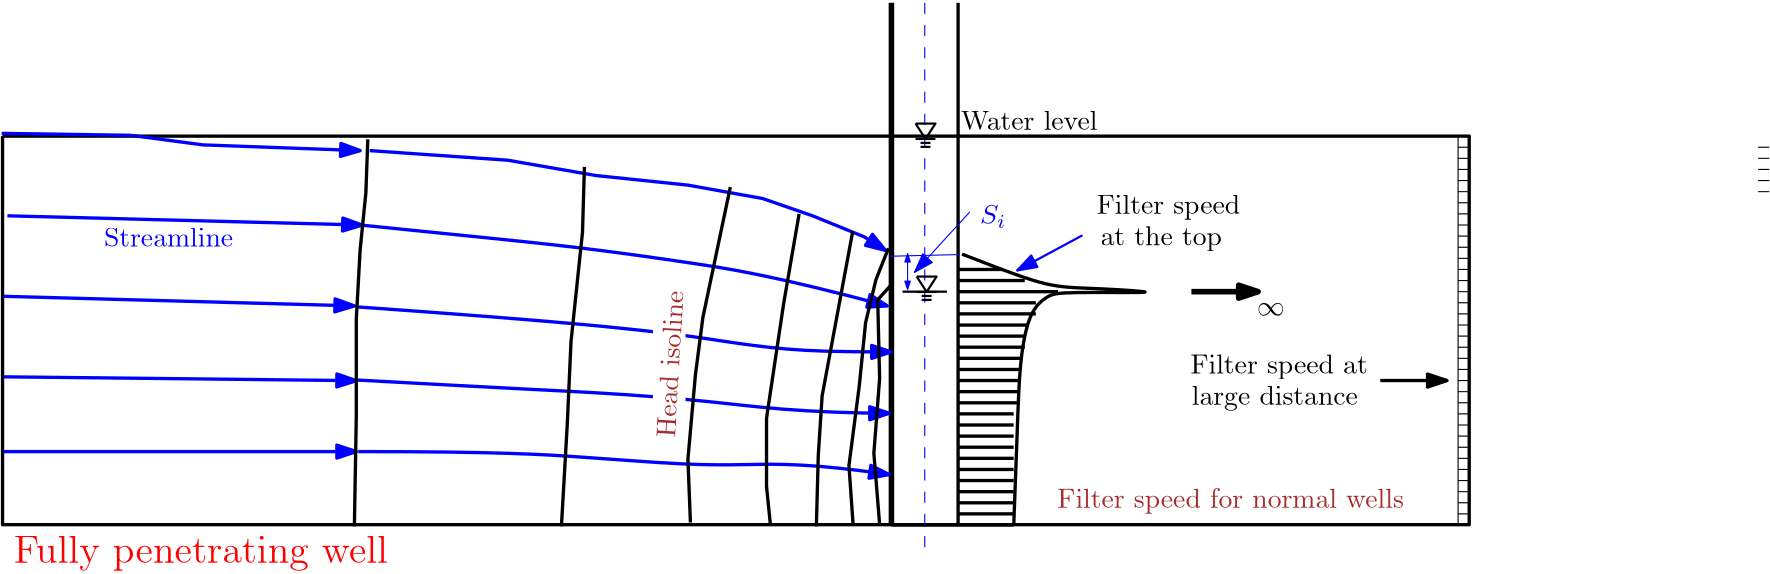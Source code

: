 <?xml version="1.0"?>
<!DOCTYPE ipe SYSTEM "ipe.dtd">
<ipe version="70206" creator="Ipe 7.2.9">
<info created="D:20201211170144" modified="D:20201217163645"/>
<ipestyle name="basic">
<symbol name="arrow/arc(spx)">
<path stroke="sym-stroke" fill="sym-stroke" pen="sym-pen">
0 0 m
-1 0.333 l
-1 -0.333 l
h
</path>
</symbol>
<symbol name="arrow/farc(spx)">
<path stroke="sym-stroke" fill="white" pen="sym-pen">
0 0 m
-1 0.333 l
-1 -0.333 l
h
</path>
</symbol>
<symbol name="arrow/ptarc(spx)">
<path stroke="sym-stroke" fill="sym-stroke" pen="sym-pen">
0 0 m
-1 0.333 l
-0.8 0 l
-1 -0.333 l
h
</path>
</symbol>
<symbol name="arrow/fptarc(spx)">
<path stroke="sym-stroke" fill="white" pen="sym-pen">
0 0 m
-1 0.333 l
-0.8 0 l
-1 -0.333 l
h
</path>
</symbol>
<symbol name="mark/circle(sx)" transformations="translations">
<path fill="sym-stroke">
0.6 0 0 0.6 0 0 e
0.4 0 0 0.4 0 0 e
</path>
</symbol>
<symbol name="mark/disk(sx)" transformations="translations">
<path fill="sym-stroke">
0.6 0 0 0.6 0 0 e
</path>
</symbol>
<symbol name="mark/fdisk(sfx)" transformations="translations">
<group>
<path fill="sym-fill">
0.5 0 0 0.5 0 0 e
</path>
<path fill="sym-stroke" fillrule="eofill">
0.6 0 0 0.6 0 0 e
0.4 0 0 0.4 0 0 e
</path>
</group>
</symbol>
<symbol name="mark/box(sx)" transformations="translations">
<path fill="sym-stroke" fillrule="eofill">
-0.6 -0.6 m
0.6 -0.6 l
0.6 0.6 l
-0.6 0.6 l
h
-0.4 -0.4 m
0.4 -0.4 l
0.4 0.4 l
-0.4 0.4 l
h
</path>
</symbol>
<symbol name="mark/square(sx)" transformations="translations">
<path fill="sym-stroke">
-0.6 -0.6 m
0.6 -0.6 l
0.6 0.6 l
-0.6 0.6 l
h
</path>
</symbol>
<symbol name="mark/fsquare(sfx)" transformations="translations">
<group>
<path fill="sym-fill">
-0.5 -0.5 m
0.5 -0.5 l
0.5 0.5 l
-0.5 0.5 l
h
</path>
<path fill="sym-stroke" fillrule="eofill">
-0.6 -0.6 m
0.6 -0.6 l
0.6 0.6 l
-0.6 0.6 l
h
-0.4 -0.4 m
0.4 -0.4 l
0.4 0.4 l
-0.4 0.4 l
h
</path>
</group>
</symbol>
<symbol name="mark/cross(sx)" transformations="translations">
<group>
<path fill="sym-stroke">
-0.43 -0.57 m
0.57 0.43 l
0.43 0.57 l
-0.57 -0.43 l
h
</path>
<path fill="sym-stroke">
-0.43 0.57 m
0.57 -0.43 l
0.43 -0.57 l
-0.57 0.43 l
h
</path>
</group>
</symbol>
<symbol name="arrow/fnormal(spx)">
<path stroke="sym-stroke" fill="white" pen="sym-pen">
0 0 m
-1 0.333 l
-1 -0.333 l
h
</path>
</symbol>
<symbol name="arrow/pointed(spx)">
<path stroke="sym-stroke" fill="sym-stroke" pen="sym-pen">
0 0 m
-1 0.333 l
-0.8 0 l
-1 -0.333 l
h
</path>
</symbol>
<symbol name="arrow/fpointed(spx)">
<path stroke="sym-stroke" fill="white" pen="sym-pen">
0 0 m
-1 0.333 l
-0.8 0 l
-1 -0.333 l
h
</path>
</symbol>
<symbol name="arrow/linear(spx)">
<path stroke="sym-stroke" pen="sym-pen">
-1 0.333 m
0 0 l
-1 -0.333 l
</path>
</symbol>
<symbol name="arrow/fdouble(spx)">
<path stroke="sym-stroke" fill="white" pen="sym-pen">
0 0 m
-1 0.333 l
-1 -0.333 l
h
-1 0 m
-2 0.333 l
-2 -0.333 l
h
</path>
</symbol>
<symbol name="arrow/double(spx)">
<path stroke="sym-stroke" fill="sym-stroke" pen="sym-pen">
0 0 m
-1 0.333 l
-1 -0.333 l
h
-1 0 m
-2 0.333 l
-2 -0.333 l
h
</path>
</symbol>
<pen name="heavier" value="0.8"/>
<pen name="fat" value="1.2"/>
<pen name="ultrafat" value="2"/>
<symbolsize name="large" value="5"/>
<symbolsize name="small" value="2"/>
<symbolsize name="tiny" value="1.1"/>
<arrowsize name="large" value="10"/>
<arrowsize name="small" value="5"/>
<arrowsize name="tiny" value="3"/>
<color name="red" value="1 0 0"/>
<color name="green" value="0 1 0"/>
<color name="blue" value="0 0 1"/>
<color name="yellow" value="1 1 0"/>
<color name="orange" value="1 0.647 0"/>
<color name="gold" value="1 0.843 0"/>
<color name="purple" value="0.627 0.125 0.941"/>
<color name="gray" value="0.745"/>
<color name="brown" value="0.647 0.165 0.165"/>
<color name="navy" value="0 0 0.502"/>
<color name="pink" value="1 0.753 0.796"/>
<color name="seagreen" value="0.18 0.545 0.341"/>
<color name="turquoise" value="0.251 0.878 0.816"/>
<color name="violet" value="0.933 0.51 0.933"/>
<color name="darkblue" value="0 0 0.545"/>
<color name="darkcyan" value="0 0.545 0.545"/>
<color name="darkgray" value="0.663"/>
<color name="darkgreen" value="0 0.392 0"/>
<color name="darkmagenta" value="0.545 0 0.545"/>
<color name="darkorange" value="1 0.549 0"/>
<color name="darkred" value="0.545 0 0"/>
<color name="lightblue" value="0.678 0.847 0.902"/>
<color name="lightcyan" value="0.878 1 1"/>
<color name="lightgray" value="0.827"/>
<color name="lightgreen" value="0.565 0.933 0.565"/>
<color name="lightyellow" value="1 1 0.878"/>
<dashstyle name="dashed" value="[4] 0"/>
<dashstyle name="dotted" value="[1 3] 0"/>
<dashstyle name="dash dotted" value="[4 2 1 2] 0"/>
<dashstyle name="dash dot dotted" value="[4 2 1 2 1 2] 0"/>
<textsize name="large" value="\large"/>
<textsize name="Large" value="\Large"/>
<textsize name="LARGE" value="\LARGE"/>
<textsize name="huge" value="\huge"/>
<textsize name="Huge" value="\Huge"/>
<textsize name="small" value="\small"/>
<textsize name="footnote" value="\footnotesize"/>
<textsize name="tiny" value="\tiny"/>
<textstyle name="center" begin="\begin{center}" end="\end{center}"/>
<textstyle name="itemize" begin="\begin{itemize}" end="\end{itemize}"/>
<textstyle name="item" begin="\begin{itemize}\item{}" end="\end{itemize}"/>
<gridsize name="4 pts" value="4"/>
<gridsize name="8 pts (~3 mm)" value="8"/>
<gridsize name="16 pts (~6 mm)" value="16"/>
<gridsize name="32 pts (~12 mm)" value="32"/>
<gridsize name="10 pts (~3.5 mm)" value="10"/>
<gridsize name="20 pts (~7 mm)" value="20"/>
<gridsize name="14 pts (~5 mm)" value="14"/>
<gridsize name="28 pts (~10 mm)" value="28"/>
<gridsize name="56 pts (~20 mm)" value="56"/>
<anglesize name="90 deg" value="90"/>
<anglesize name="60 deg" value="60"/>
<anglesize name="45 deg" value="45"/>
<anglesize name="30 deg" value="30"/>
<anglesize name="22.5 deg" value="22.5"/>
<opacity name="10%" value="0.1"/>
<opacity name="30%" value="0.3"/>
<opacity name="50%" value="0.5"/>
<opacity name="75%" value="0.75"/>
<tiling name="falling" angle="-60" step="4" width="1"/>
<tiling name="rising" angle="30" step="4" width="1"/>
</ipestyle>
<page>
<layer name="alpha"/>
<view layers="alpha" active="alpha"/>
<path layer="alpha" matrix="1 0 0 0.979167 0 14.6667" stroke="black" pen="ultrafat">
368 704 m
368 512 l
</path>
<path stroke="black" pen="fat">
392 704 m
392 516 l
</path>
<path stroke="black" pen="fat">
368 516 m
392 516 l
</path>
<path matrix="1 0 0 0.971429 0 18.7429" stroke="black" pen="fat">
48 656 m
576 656 l
576 512 l
48 512 l
48 656 l
</path>
<path stroke="blue" dash="dashed">
380 704 m
380 508 l
</path>
<path stroke="black" pen="ultrafat" arrow="normal/normal">
476 600 m
500 600 l
</path>
<path matrix="1.01672 0 0 0.803865 -0.832081 123.037" stroke="blue" pen="fat" arrow="normal/normal">
49.7569 627.311 m
175.354 623.171 l
</path>
<path stroke="blue" pen="fat" arrow="normal/normal">
178.114 623.861 m
225.73 619.03
254.024 616.27
293.359 610.749
325.104 605.918
366.509 594.877 c
</path>
<path stroke="blue" pen="fat" arrow="normal/normal">
48.3767 598.327 m
174.664 594.877 l
</path>
<path matrix="1.00545 0 0 0.938851 -2.00386 35.3631" stroke="blue" pen="fat" arrow="normal/normal">
176.734 595.567 m
240.222 590.736
287.149 585.906
307.161 582.455
329.934 579.005
347.877 578.315
367.889 578.315 c
</path>
<path stroke="blue" pen="fat" arrow="normal/normal">
48.3767 569.343 m
175.354 567.963 l
</path>
<path matrix="1.00445 0 0 0.910589 -1.63449 49.733" stroke="blue" pen="fat" arrow="normal/normal">
176.734 569.343 m
233.321 565.893
263.685 564.513
303.021 561.062
326.484 557.612
353.397 556.232
367.199 556.232 c
</path>
<path stroke="blue" pen="fat" arrow="normal/normal">
48.3767 542.43 m
122.907 542.43
172.593 542.43
175.354 542.43 c
</path>
<path stroke="blue" pen="fat" arrow="normal/normal">
176.044 542.43 m
227.111 542.43
258.855 540.359
294.05 537.599
314.752 537.599
338.906 538.289
367.199 534.149 c
</path>
<path stroke="blue" pen="fat" arrow="normal/normal">
47.6866 656.985 m
93.9228 656.295 l
120.146 652.844 l
176.734 650.774 l
</path>
<path stroke="blue" pen="fat" arrow="normal/normal">
180.184 650.774 m
229.871 647.324 l
261.615 641.803 l
294.74 638.353 l
321.653 633.522 l
339.596 627.311 l
358.228 619.72 l
365.819 614.889 l
</path>
<path matrix="1 0 0 1.03019 0 -15.5646" stroke="black" pen="fat">
179.494 650.774 m
178.804 632.142 l
176.734 612.129 l
175.354 587.976 l
175.354 554.161 l
174.664 515.516 l
</path>
<path matrix="1 0 0 1.00274 0 -1.41496" stroke="black" pen="fat">
257.475 644.563 m
256.785 621.1 l
252.644 581.765 l
251.264 551.401 l
249.194 515.516 l
249.194 515.516 l
</path>
<path matrix="1.30165 0 0 1 -88.9084 0" stroke="black" pen="fat">
306.471 637.662 m
298.88 590.736 l
296.81 570.033 l
294.74 539.669 l
295.43 516.896 l
</path>
<path matrix="1 0 0 0.987144 0 8.07358" stroke="black" pen="fat">
334.765 628.001 m
329.244 595.567 l
323.033 553.471 l
323.033 528.628 l
324.414 514.826 l
324.414 514.826 l
</path>
<path stroke="black" pen="fat">
354.088 621.79 m
343.046 562.442 l
341.666 541.05 l
340.976 515.516 l
</path>
<path matrix="1.08452 0 0 1.02175 -29.8124 -11.2257" stroke="black" pen="fat">
365.819 613.509 m
361.679 602.468 l
358.228 587.286 l
356.158 565.203 l
352.707 536.909 l
354.088 516.206 l
</path>
<path matrix="1 0 0 0.976628 0 14.097" stroke="black" pen="fat">
368.579 603.158 m
363.059 596.947 l
363.749 567.963 l
361.679 540.359 l
363.749 514.136 l
</path>
<path matrix="1 0 0 0.977165 0 14.0097" stroke="black" pen="fat">
393.423 613.509 m
414.126 605.228
426.547 601.088
440.349 601.088
471.403 599.017
428.618 599.707
424.477 598.327
417.576 592.806
414.126 574.174
413.435 551.401
412.055 514.136
412.055 514.136 c
</path>
<path stroke="black" pen="fat">
392 608 m
408 608 l
</path>
<path stroke="black" pen="fat">
392 604 m
416 604 l
</path>
<path matrix="0.9 0 0 1 42.8 0" stroke="black" pen="fat">
388 600 m
428 600 l
</path>
<path stroke="black" pen="fat">
392 596 m
420 596 l
</path>
<path stroke="black" pen="fat">
392 592 m
420 592 l
</path>
<path matrix="1.05358 0 0 -11.371 -21.0045 7274.13" stroke="black" pen="fat">
392 588 m
416 588 l
416 588 l
416 588 l
</path>
<path stroke="black" pen="fat">
392 584 m
416 584 l
</path>
<path stroke="black" pen="fat">
392 580 m
416 580 l
416 580 l
416 580 l
416 580 l
</path>
<path matrix="0.948251 0 0 -10.5332 20.2855 6643.13" stroke="black" pen="fat">
392 576 m
416 576 l
</path>
<path matrix="0.930401 0 0 0.685028 27.2826 180.164" stroke="black" pen="fat">
392 572 m
416 572 l
</path>
<path matrix="0.898079 0 0 -0.774556 39.9531 1007.95" stroke="black" pen="fat">
392 568 m
416 568 l
416 568 l
</path>
<path matrix="0.903462 0 0 1 37.8429 0" stroke="black" pen="fat">
392 564 m
416 564 l
</path>
<path matrix="0.887878 0 0 0.0197695 43.9519 548.929" stroke="black" pen="fat">
392 560 m
416 560 l
</path>
<path stroke="black" pen="fat">
392 556 m
412 556 l
</path>
<path stroke="black" pen="fat">
392 552 m
412 552 l
</path>
<path stroke="black" pen="fat">
392 548 m
412 548 l
412 548 l
412 548 l
</path>
<path stroke="black" pen="fat">
392 544 m
412 544 l
</path>
<path stroke="black" pen="fat">
392 540 m
412 540 l
</path>
<path stroke="black" pen="fat">
392 536 m
412 536 l
</path>
<path stroke="black" pen="fat">
392 532 m
412 532 l
</path>
<path stroke="black" pen="fat">
392 528 m
412 528 l
</path>
<path stroke="black" pen="fat">
392 524 m
412 524 l
</path>
<path stroke="black" pen="fat">
392 520 m
412 520 l
</path>
<path stroke="black" pen="fat">
392 516 m
412 516 l
412 516 l
</path>
<path matrix="0.446342 0 0 0.692274 233.87 106.693" stroke="black" pen="heavier">
320 800 m
328 792 l
336 800 l
320 800 l
</path>
<path matrix="0.446342 0 0 0.358121 233.87 371.342" stroke="black" pen="heavier">
320 792 m
336 792 l
</path>
<path matrix="0.446342 0 0 0.358121 233.87 371.342" stroke="black" pen="heavier">
324 788 m
332 788 l
332 788 l
</path>
<path matrix="0.446342 0 0 0.358121 233.87 371.342" stroke="black" pen="heavier">
324 784 m
332 784 l
</path>
<path stroke="black" pen="heavier">
372 600 m
388 600 l
</path>
<path matrix="0.446342 0 0 0.692274 234.274 51.6106" stroke="black" pen="heavier">
320 800 m
328 792 l
336 800 l
320 800 l
</path>
<path matrix="0.446342 0 0 0.358121 234.274 316.26" stroke="black" pen="heavier">
320 792 m
336 792 l
</path>
<path matrix="0.446342 0 0 0.358121 234.274 316.26" stroke="black" pen="heavier">
324 788 m
332 788 l
332 788 l
</path>
<path matrix="0.446342 0 0 0.358121 234.274 316.26" stroke="black" pen="heavier">
324 784 m
332 784 l
</path>
<text matrix="1 0 0 1 107.173 -158.272" transformations="translations" pos="392.463 749.633" stroke="black" type="label" width="9.963" height="4.289" depth="0" valign="baseline" style="math">\infty</text>
<text matrix="1 0 0 1 84.1105 -128.427" transformations="translations" pos="308.805 786.714" stroke="black" type="label" width="52.608" height="6.918" depth="0" valign="baseline">Water level </text>
<text matrix="1 0 0 1 -365.383 -134.758" transformations="translations" pos="449.894 750.989" stroke="blue" type="label" width="46.52" height="6.918" depth="0" valign="baseline">Streamline</text>
<text matrix="1 0 0 1 133.119 -158.675" transformations="translations" pos="308.805 786.714" stroke="black" type="label" width="51.695" height="6.926" depth="1.93" valign="baseline">Filter speed</text>
<text matrix="1 0 0 1 167.313 -227.46" transformations="translations" pos="308.805 786.714" stroke="black" type="label" width="59.859" height="6.926" depth="1.93" valign="baseline">large distance</text>
<text matrix="1 0 0 1 166.86 -216.155" transformations="translations" pos="308.805 786.714" stroke="black" type="label" width="63.872" height="6.926" depth="1.93" valign="baseline">Filter speed at</text>
<text matrix="1 0 0 1 134.475 -169.98" transformations="translations" pos="308.805 786.714" stroke="black" type="label" width="43.725" height="6.926" depth="1.93" valign="baseline">at the top</text>
<path stroke="blue" pen="heavier" arrow="normal/normal">
436.78 620.302 m
413.265 607.64 l
</path>
<text matrix="1 0 0 1 51.0994 -229.269" transformations="translations" pos="376.636 751.442" stroke="brown" type="label" width="124.865" height="6.926" depth="1.93" valign="baseline">Filter speed for normal wells</text>
<text matrix="1 0 0 1 -321.019 -269.424" transformations="translations" pos="373.019 771.791" stroke="red" type="label" width="134.811" height="9.962" depth="2.79" valign="baseline" size="Large">Fully penetrating well</text>
<group matrix="1 0 0 1 7.23531 -203.493">
<path matrix="1.3 0 0 1.03571 -82.4669 -28.969" fill="white">
274.89 811.133 m
274.89 746.92 l
283.934 746.92 l
283.934 811.133 l
h
</path>
<text matrix="0.0587464 0.998273 -0.998273 0.0587464 1031.39 278.374" pos="427.736 774.956" stroke="brown" type="label" width="52.913" height="6.918" depth="0" valign="baseline">Head isoline</text>
</group>
<path stroke="blue" fill="white">
367.374 612.75 m
392.532 613.363 l
</path>
<path stroke="blue" fill="white" arrow="normal/tiny" rarrow="normal/tiny">
373.817 613.67 m
373.817 600.784 l
</path>
<text matrix="1 0 0 1 250.351 -62.2808" transformations="translations" pos="149.545 686.689" stroke="blue" type="label" width="9.426" height="6.812" depth="1.49" valign="baseline" style="math">S_i</text>
<path stroke="blue" fill="white" arrow="normal/normal">
396.214 628.703 m
376.272 606.921 l
</path>
<path stroke="black">
576 656 m
576 516 l
572 516 l
572 656 l
h
</path>
<path stroke="black">
572 652 m
576 652 l
</path>
<path stroke="black">
572 648 m
576 648 l
</path>
<path stroke="black">
572 644 m
576 644 l
</path>
<path stroke="black">
572 640 m
576 640 l
</path>
<path stroke="black">
572 636 m
576 636 l
</path>
<path matrix="1 0 0 1 108 0" stroke="black">
572 652 m
576 652 l
</path>
<path matrix="1 0 0 1 108 0" stroke="black">
572 648 m
576 648 l
</path>
<path matrix="1 0 0 1 108 0" stroke="black">
572 644 m
576 644 l
</path>
<path matrix="1 0 0 1 108 0" stroke="black">
572 640 m
576 640 l
</path>
<path matrix="1 0 0 1 108 0" stroke="black">
572 636 m
576 636 l
</path>
<path matrix="1 0 0 1 0 -20" stroke="black">
572 652 m
576 652 l
</path>
<path matrix="1 0 0 1 0 -20" stroke="black">
572 648 m
576 648 l
</path>
<path matrix="1 0 0 1 0 -20" stroke="black">
572 644 m
576 644 l
</path>
<path matrix="1 0 0 1 0 -20" stroke="black">
572 640 m
576 640 l
</path>
<path matrix="1 0 0 1 0 -20" stroke="black">
572 636 m
576 636 l
</path>
<path matrix="1 0 0 1 0 -40" stroke="black">
572 652 m
576 652 l
</path>
<path matrix="1 0 0 1 0 -40" stroke="black">
572 648 m
576 648 l
</path>
<path matrix="1 0 0 1 0 -40" stroke="black">
572 644 m
576 644 l
</path>
<path matrix="1 0 0 1 0 -40" stroke="black">
572 640 m
576 640 l
</path>
<path matrix="1 0 0 1 0 -40" stroke="black">
572 636 m
576 636 l
</path>
<path matrix="1 0 0 1 0 -60" stroke="black">
572 652 m
576 652 l
</path>
<path matrix="1 0 0 1 0 -60" stroke="black">
572 648 m
576 648 l
</path>
<path matrix="1 0 0 1 0 -60" stroke="black">
572 644 m
576 644 l
</path>
<path matrix="1 0 0 1 0 -60" stroke="black">
572 640 m
576 640 l
</path>
<path matrix="1 0 0 1 0 -60" stroke="black">
572 636 m
576 636 l
</path>
<path matrix="1 0 0 1 0 -80" stroke="black">
572 652 m
576 652 l
</path>
<path matrix="1 0 0 1 0 -80" stroke="black">
572 648 m
576 648 l
</path>
<path matrix="1 0 0 1 0 -80" stroke="black">
572 644 m
576 644 l
</path>
<path matrix="1 0 0 1 0 -80" stroke="black">
572 640 m
576 640 l
</path>
<path matrix="1 0 0 1 0 -80" stroke="black">
572 636 m
576 636 l
</path>
<path matrix="1 0 0 1 0 -100" stroke="black">
572 652 m
576 652 l
</path>
<path matrix="1 0 0 1 0 -100" stroke="black">
572 648 m
576 648 l
</path>
<path matrix="1 0 0 1 0 -100" stroke="black">
572 644 m
576 644 l
</path>
<path matrix="1 0 0 1 0 -100" stroke="black">
572 640 m
576 640 l
</path>
<path matrix="1 0 0 1 0 -100" stroke="black">
572 636 m
576 636 l
</path>
<path matrix="1 0 0 1 0 -120" stroke="black">
572 652 m
576 652 l
</path>
<path matrix="1 0 0 1 0 -120" stroke="black">
572 648 m
576 648 l
</path>
<path matrix="1 0 0 1 0 -120" stroke="black">
572 644 m
576 644 l
</path>
<path matrix="1 0 0 1 0 -120" stroke="black">
572 640 m
576 640 l
</path>
<path matrix="1 0 0 1 0 -120" stroke="black">
572 636 m
576 636 l
</path>
<path stroke="black" pen="fat" arrow="normal/normal">
544 568 m
568 568 l
</path>
</page>
</ipe>
